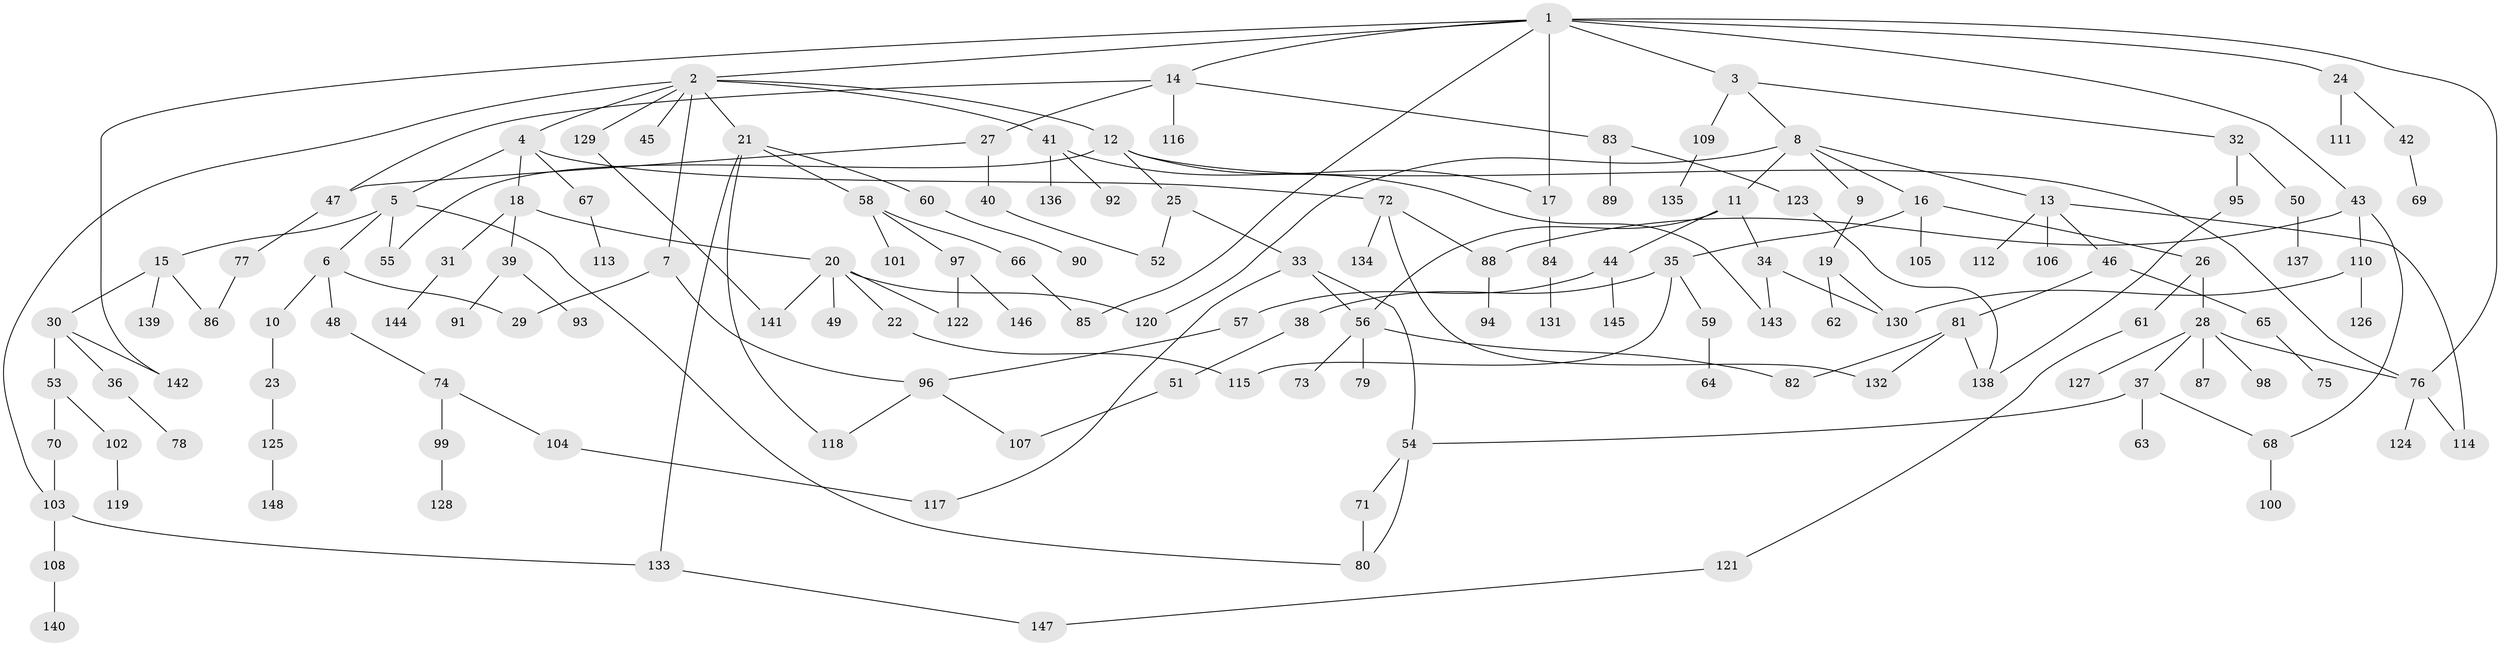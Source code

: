 // Generated by graph-tools (version 1.1) at 2025/01/03/09/25 03:01:00]
// undirected, 148 vertices, 182 edges
graph export_dot {
graph [start="1"]
  node [color=gray90,style=filled];
  1;
  2;
  3;
  4;
  5;
  6;
  7;
  8;
  9;
  10;
  11;
  12;
  13;
  14;
  15;
  16;
  17;
  18;
  19;
  20;
  21;
  22;
  23;
  24;
  25;
  26;
  27;
  28;
  29;
  30;
  31;
  32;
  33;
  34;
  35;
  36;
  37;
  38;
  39;
  40;
  41;
  42;
  43;
  44;
  45;
  46;
  47;
  48;
  49;
  50;
  51;
  52;
  53;
  54;
  55;
  56;
  57;
  58;
  59;
  60;
  61;
  62;
  63;
  64;
  65;
  66;
  67;
  68;
  69;
  70;
  71;
  72;
  73;
  74;
  75;
  76;
  77;
  78;
  79;
  80;
  81;
  82;
  83;
  84;
  85;
  86;
  87;
  88;
  89;
  90;
  91;
  92;
  93;
  94;
  95;
  96;
  97;
  98;
  99;
  100;
  101;
  102;
  103;
  104;
  105;
  106;
  107;
  108;
  109;
  110;
  111;
  112;
  113;
  114;
  115;
  116;
  117;
  118;
  119;
  120;
  121;
  122;
  123;
  124;
  125;
  126;
  127;
  128;
  129;
  130;
  131;
  132;
  133;
  134;
  135;
  136;
  137;
  138;
  139;
  140;
  141;
  142;
  143;
  144;
  145;
  146;
  147;
  148;
  1 -- 2;
  1 -- 3;
  1 -- 14;
  1 -- 24;
  1 -- 43;
  1 -- 142;
  1 -- 76;
  1 -- 85;
  1 -- 17;
  2 -- 4;
  2 -- 7;
  2 -- 12;
  2 -- 21;
  2 -- 41;
  2 -- 45;
  2 -- 103;
  2 -- 129;
  3 -- 8;
  3 -- 32;
  3 -- 109;
  4 -- 5;
  4 -- 18;
  4 -- 67;
  4 -- 72;
  5 -- 6;
  5 -- 15;
  5 -- 55;
  5 -- 80;
  6 -- 10;
  6 -- 29;
  6 -- 48;
  7 -- 96;
  7 -- 29;
  8 -- 9;
  8 -- 11;
  8 -- 13;
  8 -- 16;
  8 -- 120;
  9 -- 19;
  10 -- 23;
  11 -- 34;
  11 -- 44;
  11 -- 56;
  12 -- 17;
  12 -- 25;
  12 -- 55;
  12 -- 76;
  13 -- 46;
  13 -- 106;
  13 -- 112;
  13 -- 114;
  14 -- 27;
  14 -- 47;
  14 -- 83;
  14 -- 116;
  15 -- 30;
  15 -- 86;
  15 -- 139;
  16 -- 26;
  16 -- 35;
  16 -- 105;
  17 -- 84;
  18 -- 20;
  18 -- 31;
  18 -- 39;
  19 -- 62;
  19 -- 130;
  20 -- 22;
  20 -- 49;
  20 -- 122;
  20 -- 120;
  20 -- 141;
  21 -- 58;
  21 -- 60;
  21 -- 133;
  21 -- 118;
  22 -- 115;
  23 -- 125;
  24 -- 42;
  24 -- 111;
  25 -- 33;
  25 -- 52;
  26 -- 28;
  26 -- 61;
  27 -- 40;
  27 -- 47;
  28 -- 37;
  28 -- 87;
  28 -- 98;
  28 -- 127;
  28 -- 76;
  30 -- 36;
  30 -- 53;
  30 -- 142;
  31 -- 144;
  32 -- 50;
  32 -- 95;
  33 -- 56;
  33 -- 54;
  33 -- 117;
  34 -- 130;
  34 -- 143;
  35 -- 38;
  35 -- 59;
  35 -- 115;
  36 -- 78;
  37 -- 54;
  37 -- 63;
  37 -- 68;
  38 -- 51;
  39 -- 91;
  39 -- 93;
  40 -- 52;
  41 -- 92;
  41 -- 136;
  41 -- 143;
  42 -- 69;
  43 -- 68;
  43 -- 88;
  43 -- 110;
  44 -- 57;
  44 -- 145;
  46 -- 65;
  46 -- 81;
  47 -- 77;
  48 -- 74;
  50 -- 137;
  51 -- 107;
  53 -- 70;
  53 -- 102;
  54 -- 71;
  54 -- 80;
  56 -- 73;
  56 -- 79;
  56 -- 82;
  57 -- 96;
  58 -- 66;
  58 -- 97;
  58 -- 101;
  59 -- 64;
  60 -- 90;
  61 -- 121;
  65 -- 75;
  66 -- 85;
  67 -- 113;
  68 -- 100;
  70 -- 103;
  71 -- 80;
  72 -- 134;
  72 -- 88;
  72 -- 132;
  74 -- 99;
  74 -- 104;
  76 -- 124;
  76 -- 114;
  77 -- 86;
  81 -- 82;
  81 -- 132;
  81 -- 138;
  83 -- 89;
  83 -- 123;
  84 -- 131;
  88 -- 94;
  95 -- 138;
  96 -- 118;
  96 -- 107;
  97 -- 146;
  97 -- 122;
  99 -- 128;
  102 -- 119;
  103 -- 108;
  103 -- 133;
  104 -- 117;
  108 -- 140;
  109 -- 135;
  110 -- 126;
  110 -- 130;
  121 -- 147;
  123 -- 138;
  125 -- 148;
  129 -- 141;
  133 -- 147;
}
